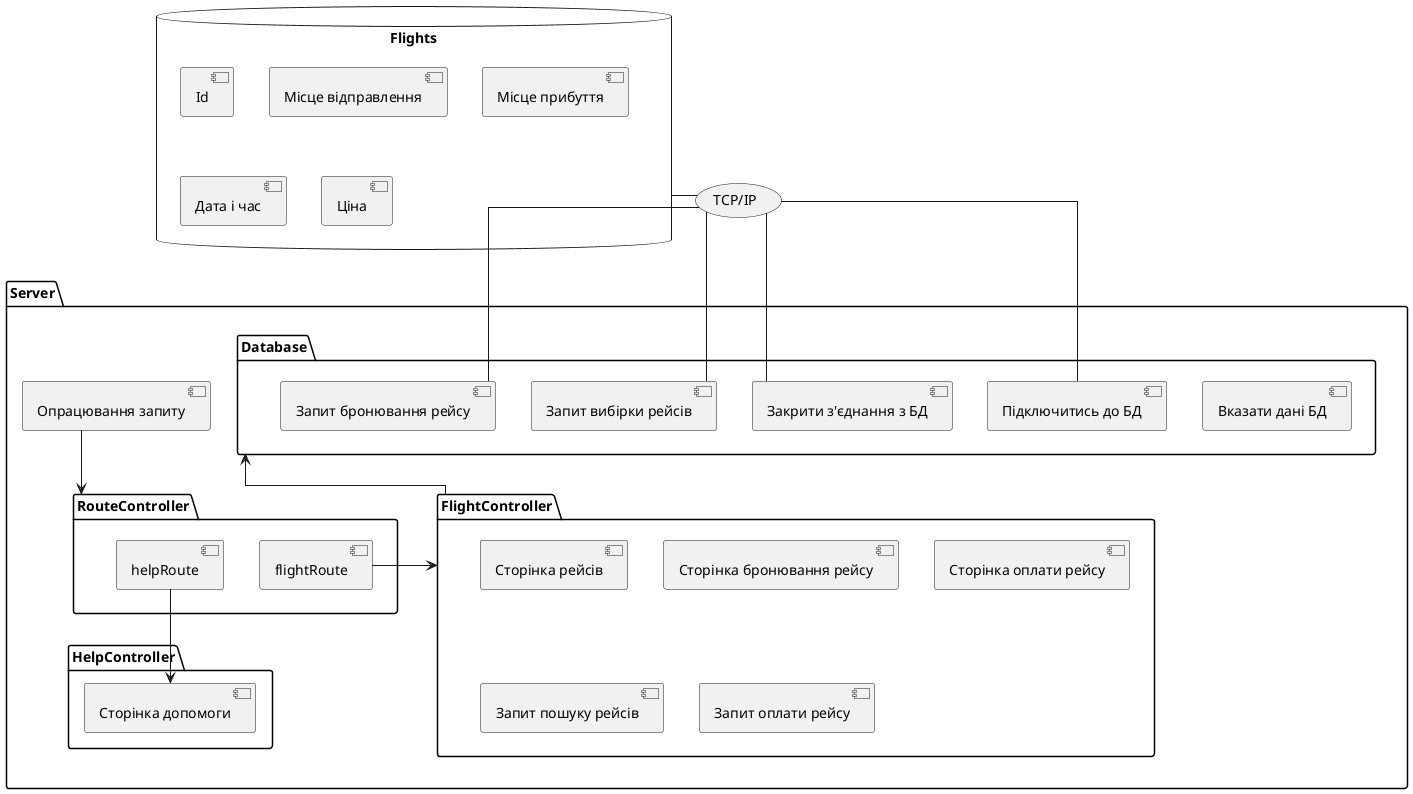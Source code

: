 @startuml lab5_2

skinparam Linetype ortho

package Server {
    [Опрацювання запиту] as ProcessRequest

    package RouteController {
        [flightRoute] as FlightRoute
        [helpRoute] as HelpRoute
    }

    package FlightController {
        [Сторінка рейсів] as FlightIndex
        [Сторінка бронювання рейсу] as FlightBook
        [Сторінка оплати рейсу] as FlightPayment
        [Запит пошуку рейсів] as FlightSearch
        [Запит оплати рейсу] as FlightPay
    }

    package HelpController {
        [Сторінка допомоги] as HelpPage
    }

    package Database {
        [Вказати дані БД] as setConnectionData
        [Підключитись до БД] as connect
        [Закрити з'єднання з БД] as disconnect
        [Запит вибірки рейсів] as selectFlights
        [Запит бронювання рейсу] as bookFlight
    }
}

database Flights {
    [Id] as id
    [Місце відправлення] as Departure
    [Місце прибуття] as Arrival
    [Дата і час] as DateTime
    [Ціна] as Price
}

Flights -down-(TCP/IP)
ProcessRequest -down-> RouteController
HelpRoute -down-> HelpPage
FlightRoute -right-> FlightController
FlightController -up-> Database

connect -up-(TCP/IP)
disconnect -up-(TCP/IP)
selectFlights -up-(TCP/IP)
bookFlight -up-(TCP/IP)

@enduml
